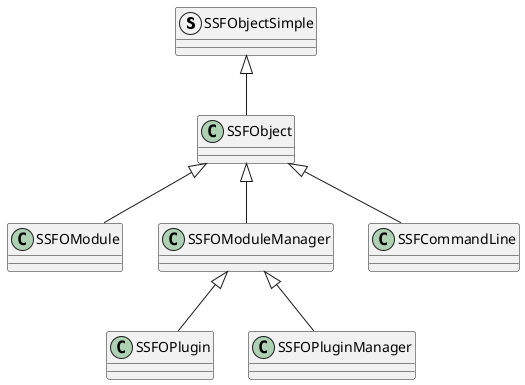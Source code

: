 ﻿@startuml SkywalkerServerFramework

struct SSFObjectSimple
{

}

class SSFObject
{

}

class SSFOModule
{

}

class SSFOModuleManager
{

}

class SSFOPlugin
{

}

class SSFOPluginManager
{

}

class SSFCommandLine
{

}

'继承继承自 SSFObjectSimple
SSFObjectSimple <|-- SSFObject

'继承自 SSFObject
SSFObject <|-- SSFOModule
SSFObject <|-- SSFOModuleManager
SSFObject <|-- SSFCommandLine

'继承自 SSFOModuleManager
SSFOModuleManager <|-- SSFOPlugin
SSFOModuleManager <|-- SSFOPluginManager

@enduml
